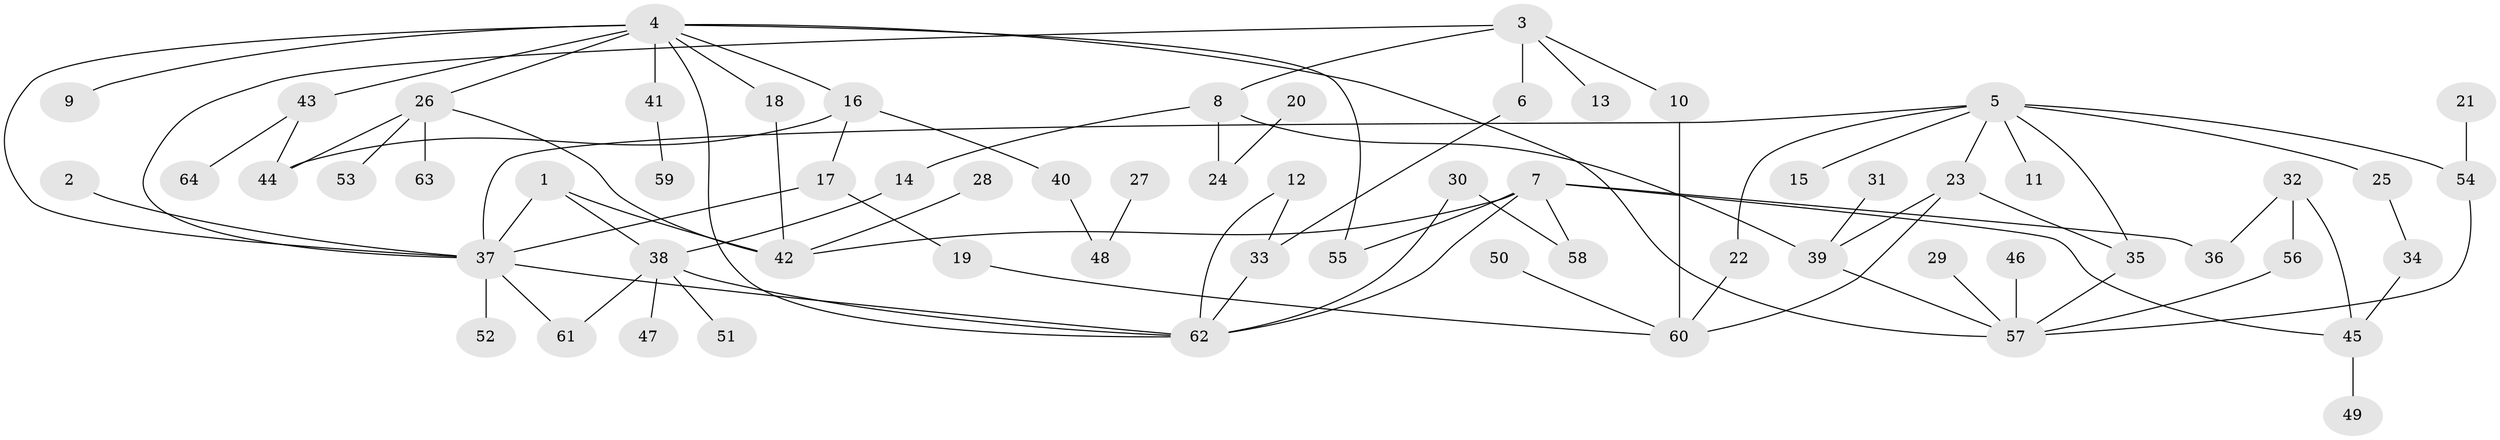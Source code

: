 // original degree distribution, {10: 0.0078125, 4: 0.078125, 9: 0.0078125, 3: 0.203125, 1: 0.3125, 5: 0.0234375, 8: 0.015625, 2: 0.3359375, 6: 0.015625}
// Generated by graph-tools (version 1.1) at 2025/25/03/09/25 03:25:26]
// undirected, 64 vertices, 88 edges
graph export_dot {
graph [start="1"]
  node [color=gray90,style=filled];
  1;
  2;
  3;
  4;
  5;
  6;
  7;
  8;
  9;
  10;
  11;
  12;
  13;
  14;
  15;
  16;
  17;
  18;
  19;
  20;
  21;
  22;
  23;
  24;
  25;
  26;
  27;
  28;
  29;
  30;
  31;
  32;
  33;
  34;
  35;
  36;
  37;
  38;
  39;
  40;
  41;
  42;
  43;
  44;
  45;
  46;
  47;
  48;
  49;
  50;
  51;
  52;
  53;
  54;
  55;
  56;
  57;
  58;
  59;
  60;
  61;
  62;
  63;
  64;
  1 -- 37 [weight=1.0];
  1 -- 38 [weight=1.0];
  1 -- 42 [weight=1.0];
  2 -- 37 [weight=1.0];
  3 -- 6 [weight=1.0];
  3 -- 8 [weight=1.0];
  3 -- 10 [weight=1.0];
  3 -- 13 [weight=1.0];
  3 -- 37 [weight=1.0];
  4 -- 9 [weight=1.0];
  4 -- 16 [weight=1.0];
  4 -- 18 [weight=1.0];
  4 -- 26 [weight=1.0];
  4 -- 37 [weight=1.0];
  4 -- 41 [weight=1.0];
  4 -- 43 [weight=2.0];
  4 -- 55 [weight=1.0];
  4 -- 57 [weight=1.0];
  4 -- 62 [weight=1.0];
  5 -- 11 [weight=1.0];
  5 -- 15 [weight=1.0];
  5 -- 22 [weight=1.0];
  5 -- 23 [weight=1.0];
  5 -- 25 [weight=1.0];
  5 -- 35 [weight=1.0];
  5 -- 37 [weight=1.0];
  5 -- 54 [weight=1.0];
  6 -- 33 [weight=1.0];
  7 -- 36 [weight=1.0];
  7 -- 42 [weight=1.0];
  7 -- 45 [weight=1.0];
  7 -- 55 [weight=1.0];
  7 -- 58 [weight=1.0];
  7 -- 62 [weight=1.0];
  8 -- 14 [weight=1.0];
  8 -- 24 [weight=1.0];
  8 -- 39 [weight=1.0];
  10 -- 60 [weight=1.0];
  12 -- 33 [weight=1.0];
  12 -- 62 [weight=1.0];
  14 -- 38 [weight=1.0];
  16 -- 17 [weight=1.0];
  16 -- 40 [weight=1.0];
  16 -- 44 [weight=1.0];
  17 -- 19 [weight=1.0];
  17 -- 37 [weight=1.0];
  18 -- 42 [weight=1.0];
  19 -- 60 [weight=1.0];
  20 -- 24 [weight=1.0];
  21 -- 54 [weight=1.0];
  22 -- 60 [weight=1.0];
  23 -- 35 [weight=1.0];
  23 -- 39 [weight=1.0];
  23 -- 60 [weight=1.0];
  25 -- 34 [weight=1.0];
  26 -- 42 [weight=1.0];
  26 -- 44 [weight=1.0];
  26 -- 53 [weight=1.0];
  26 -- 63 [weight=1.0];
  27 -- 48 [weight=1.0];
  28 -- 42 [weight=1.0];
  29 -- 57 [weight=1.0];
  30 -- 58 [weight=1.0];
  30 -- 62 [weight=1.0];
  31 -- 39 [weight=1.0];
  32 -- 36 [weight=1.0];
  32 -- 45 [weight=1.0];
  32 -- 56 [weight=1.0];
  33 -- 62 [weight=1.0];
  34 -- 45 [weight=1.0];
  35 -- 57 [weight=1.0];
  37 -- 52 [weight=1.0];
  37 -- 61 [weight=1.0];
  37 -- 62 [weight=1.0];
  38 -- 47 [weight=1.0];
  38 -- 51 [weight=1.0];
  38 -- 61 [weight=1.0];
  38 -- 62 [weight=1.0];
  39 -- 57 [weight=1.0];
  40 -- 48 [weight=1.0];
  41 -- 59 [weight=1.0];
  43 -- 44 [weight=1.0];
  43 -- 64 [weight=1.0];
  45 -- 49 [weight=1.0];
  46 -- 57 [weight=1.0];
  50 -- 60 [weight=1.0];
  54 -- 57 [weight=1.0];
  56 -- 57 [weight=1.0];
}
